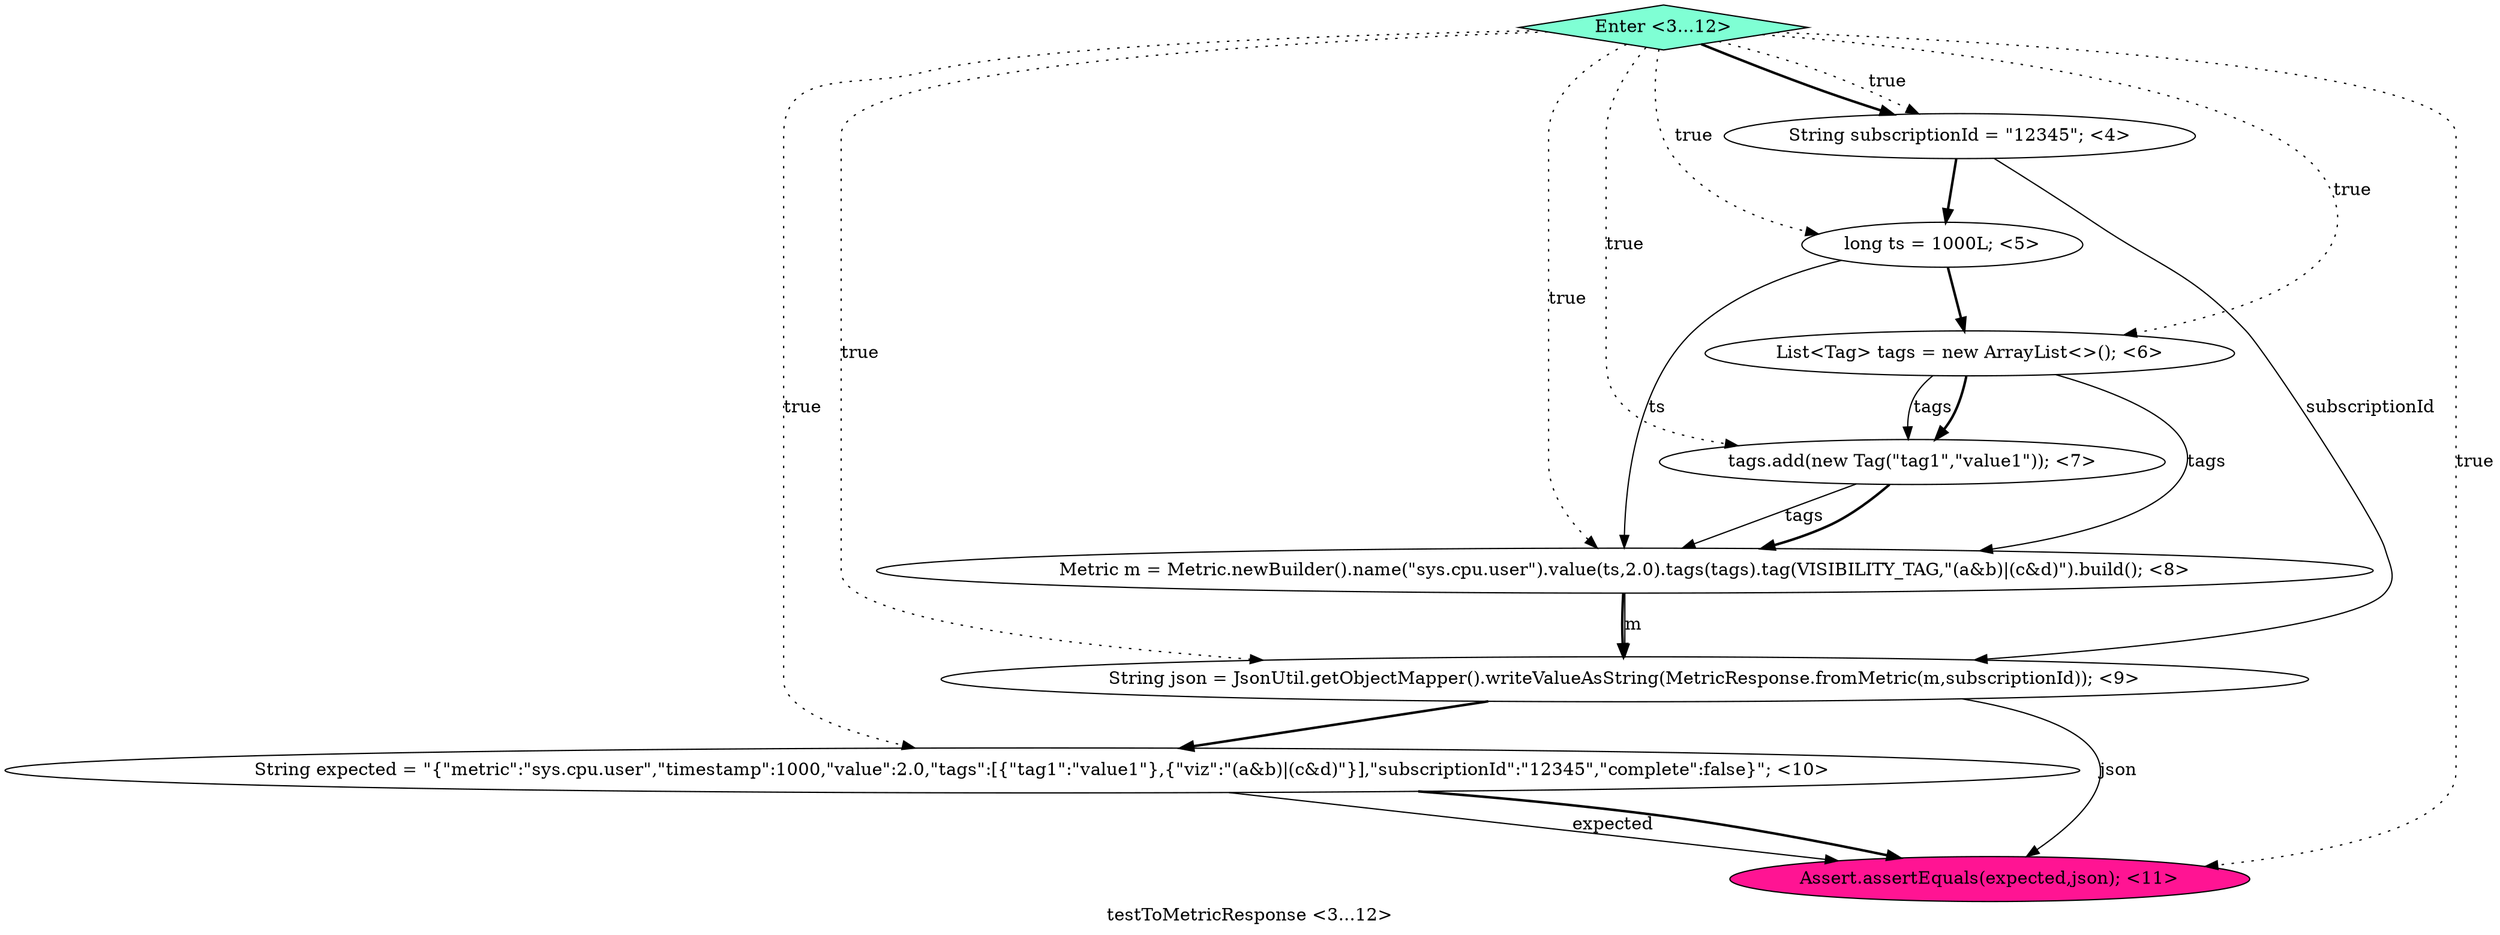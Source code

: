 digraph PDG {
label = "testToMetricResponse <3...12>";
0.3 [style = filled, label = "tags.add(new Tag(\"tag1\",\"value1\")); <7>", fillcolor = white, shape = ellipse];
0.8 [style = filled, label = "Enter <3...12>", fillcolor = aquamarine, shape = diamond];
0.6 [style = filled, label = "String expected = \"{\"metric\":\"sys.cpu.user\",\"timestamp\":1000,\"value\":2.0,\"tags\":[{\"tag1\":\"value1\"},{\"viz\":\"(a&b)|(c&d)\"}],\"subscriptionId\":\"12345\",\"complete\":false}\"; <10>", fillcolor = white, shape = ellipse];
0.0 [style = filled, label = "String subscriptionId = \"12345\"; <4>", fillcolor = white, shape = ellipse];
0.2 [style = filled, label = "List<Tag> tags = new ArrayList<>(); <6>", fillcolor = white, shape = ellipse];
0.4 [style = filled, label = "Metric m = Metric.newBuilder().name(\"sys.cpu.user\").value(ts,2.0).tags(tags).tag(VISIBILITY_TAG,\"(a&b)|(c&d)\").build(); <8>", fillcolor = white, shape = ellipse];
0.5 [style = filled, label = "String json = JsonUtil.getObjectMapper().writeValueAsString(MetricResponse.fromMetric(m,subscriptionId)); <9>", fillcolor = white, shape = ellipse];
0.7 [style = filled, label = "Assert.assertEquals(expected,json); <11>", fillcolor = deeppink, shape = ellipse];
0.1 [style = filled, label = "long ts = 1000L; <5>", fillcolor = white, shape = ellipse];
0.0 -> 0.1 [style = bold, label=""];
0.0 -> 0.5 [style = solid, label="subscriptionId"];
0.1 -> 0.2 [style = bold, label=""];
0.1 -> 0.4 [style = solid, label="ts"];
0.2 -> 0.3 [style = solid, label="tags"];
0.2 -> 0.3 [style = bold, label=""];
0.2 -> 0.4 [style = solid, label="tags"];
0.3 -> 0.4 [style = solid, label="tags"];
0.3 -> 0.4 [style = bold, label=""];
0.4 -> 0.5 [style = solid, label="m"];
0.4 -> 0.5 [style = bold, label=""];
0.5 -> 0.6 [style = bold, label=""];
0.5 -> 0.7 [style = solid, label="json"];
0.6 -> 0.7 [style = solid, label="expected"];
0.6 -> 0.7 [style = bold, label=""];
0.8 -> 0.0 [style = dotted, label="true"];
0.8 -> 0.0 [style = bold, label=""];
0.8 -> 0.1 [style = dotted, label="true"];
0.8 -> 0.2 [style = dotted, label="true"];
0.8 -> 0.3 [style = dotted, label="true"];
0.8 -> 0.4 [style = dotted, label="true"];
0.8 -> 0.5 [style = dotted, label="true"];
0.8 -> 0.6 [style = dotted, label="true"];
0.8 -> 0.7 [style = dotted, label="true"];
}
